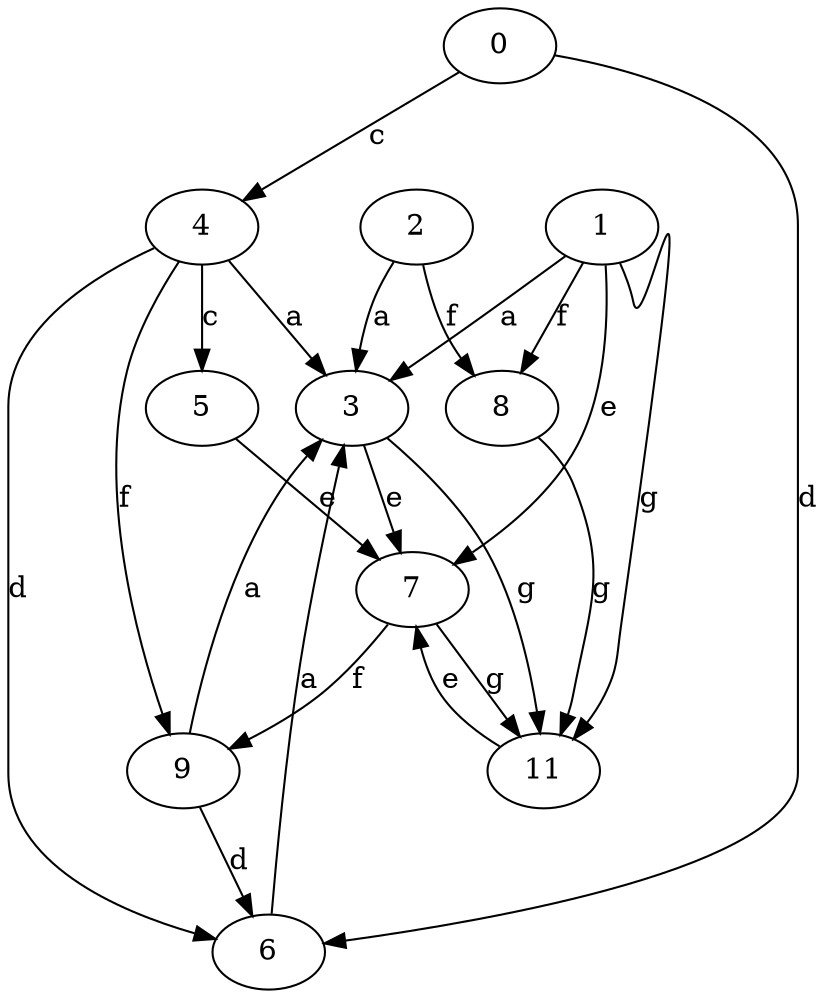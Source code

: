 strict digraph  {
1;
2;
3;
4;
5;
6;
7;
8;
9;
11;
0;
1 -> 3  [label=a];
1 -> 7  [label=e];
1 -> 8  [label=f];
1 -> 11  [label=g];
2 -> 3  [label=a];
2 -> 8  [label=f];
3 -> 7  [label=e];
3 -> 11  [label=g];
4 -> 3  [label=a];
4 -> 5  [label=c];
4 -> 6  [label=d];
4 -> 9  [label=f];
5 -> 7  [label=e];
6 -> 3  [label=a];
7 -> 9  [label=f];
7 -> 11  [label=g];
8 -> 11  [label=g];
9 -> 3  [label=a];
9 -> 6  [label=d];
11 -> 7  [label=e];
0 -> 4  [label=c];
0 -> 6  [label=d];
}
